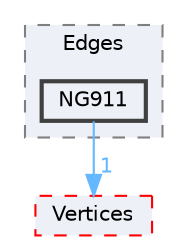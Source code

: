 digraph "Simulator/Edges/NG911"
{
 // LATEX_PDF_SIZE
  bgcolor="transparent";
  edge [fontname=Helvetica,fontsize=10,labelfontname=Helvetica,labelfontsize=10];
  node [fontname=Helvetica,fontsize=10,shape=box,height=0.2,width=0.4];
  compound=true
  subgraph clusterdir_83539a1eabc265fd6adc984748625353 {
    graph [ bgcolor="#edf0f7", pencolor="grey50", label="Edges", fontname=Helvetica,fontsize=10 style="filled,dashed", URL="dir_83539a1eabc265fd6adc984748625353.html",tooltip=""]
  dir_0536589e90d76fd5ac1112fde785515f [label="NG911", fillcolor="#edf0f7", color="grey25", style="filled,bold", URL="dir_0536589e90d76fd5ac1112fde785515f.html",tooltip=""];
  }
  dir_d8060c2cba75c9e0fc05c677ef9a9400 [label="Vertices", fillcolor="#edf0f7", color="red", style="filled,dashed", URL="dir_d8060c2cba75c9e0fc05c677ef9a9400.html",tooltip=""];
  dir_0536589e90d76fd5ac1112fde785515f->dir_d8060c2cba75c9e0fc05c677ef9a9400 [headlabel="1", labeldistance=1.5 headhref="dir_000015_000023.html" color="steelblue1" fontcolor="steelblue1"];
}
